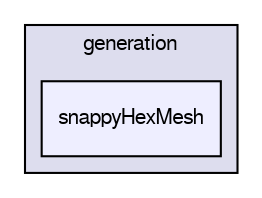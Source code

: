 digraph "applications/utilities/mesh/generation/snappyHexMesh" {
  bgcolor=transparent;
  compound=true
  node [ fontsize="10", fontname="FreeSans"];
  edge [ labelfontsize="10", labelfontname="FreeSans"];
  subgraph clusterdir_5e38c77784c29cb5c03b448ec3140896 {
    graph [ bgcolor="#ddddee", pencolor="black", label="generation" fontname="FreeSans", fontsize="10", URL="dir_5e38c77784c29cb5c03b448ec3140896.html"]
  dir_6cb59580d6959b0c95629f696fb8f947 [shape=box, label="snappyHexMesh", style="filled", fillcolor="#eeeeff", pencolor="black", URL="dir_6cb59580d6959b0c95629f696fb8f947.html"];
  }
}
